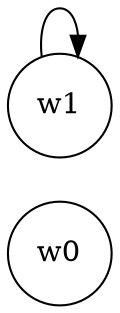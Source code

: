 digraph {
    rankdir = "LR";
    nodesep = 0.3;
    ranksep = 2;
    node[shape=circle];
    edge[arrowsize=1];
    w0; w1;
    w1 -> w1;
}
